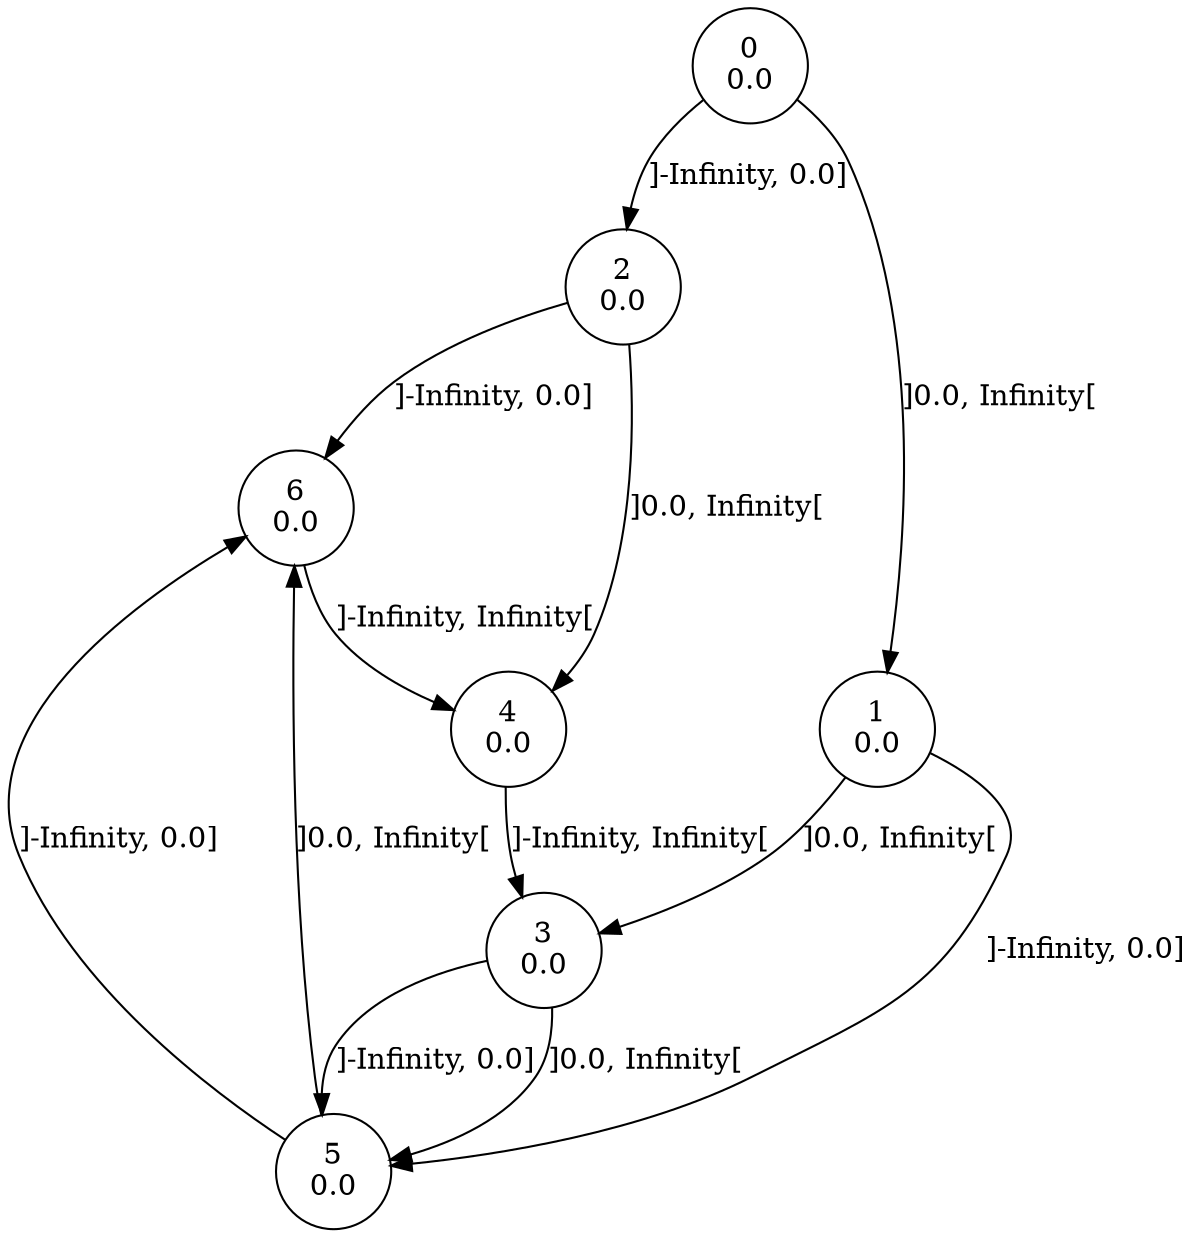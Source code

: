digraph a {
0 [shape=circle, label="0\n0.0"];
	0->2 [ label="]-Infinity, 0.0]"];
	0->1 [ label="]0.0, Infinity["];
1 [shape=circle, label="1\n0.0"];
	1->5 [ label="]-Infinity, 0.0]"];
	1->3 [ label="]0.0, Infinity["];
2 [shape=circle, label="2\n0.0"];
	2->6 [ label="]-Infinity, 0.0]"];
	2->4 [ label="]0.0, Infinity["];
3 [shape=circle, label="3\n0.0"];
	3->5 [ label="]-Infinity, 0.0]"];
	3->5 [ label="]0.0, Infinity["];
4 [shape=circle, label="4\n0.0"];
	4->3 [ label="]-Infinity, Infinity["];
5 [shape=circle, label="5\n0.0"];
	5->6 [ label="]-Infinity, 0.0]"];
	5->6 [ label="]0.0, Infinity["];
6 [shape=circle, label="6\n0.0"];
	6->4 [ label="]-Infinity, Infinity["];
}